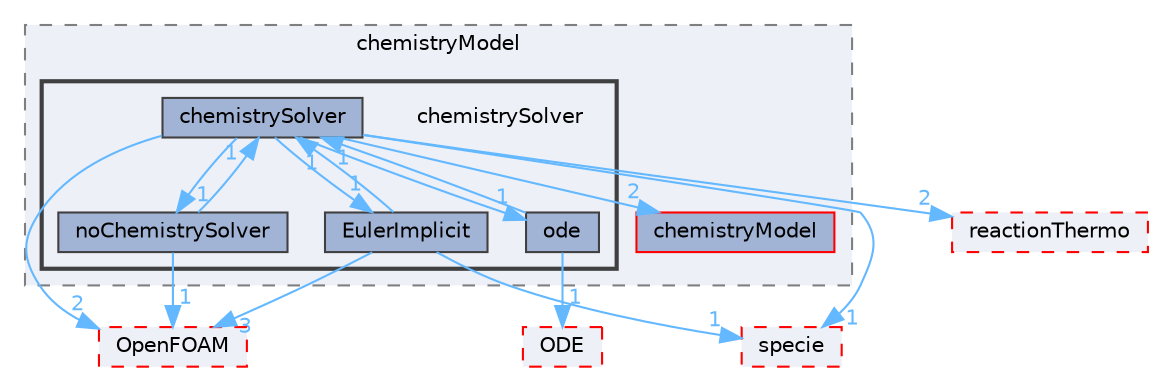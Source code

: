 digraph "src/thermophysicalModels/chemistryModel/chemistrySolver"
{
 // LATEX_PDF_SIZE
  bgcolor="transparent";
  edge [fontname=Helvetica,fontsize=10,labelfontname=Helvetica,labelfontsize=10];
  node [fontname=Helvetica,fontsize=10,shape=box,height=0.2,width=0.4];
  compound=true
  subgraph clusterdir_1d2615a04667ebfe9c88383cd1b75f4e {
    graph [ bgcolor="#edf0f7", pencolor="grey50", label="chemistryModel", fontname=Helvetica,fontsize=10 style="filled,dashed", URL="dir_1d2615a04667ebfe9c88383cd1b75f4e.html",tooltip=""]
  dir_c571401ccb489c71ff21e08e929f4e25 [label="chemistryModel", fillcolor="#a2b4d6", color="red", style="filled", URL="dir_c571401ccb489c71ff21e08e929f4e25.html",tooltip=""];
  subgraph clusterdir_6bcc1e86007f484a5b22bf400ecd810f {
    graph [ bgcolor="#edf0f7", pencolor="grey25", label="", fontname=Helvetica,fontsize=10 style="filled,bold", URL="dir_6bcc1e86007f484a5b22bf400ecd810f.html",tooltip=""]
    dir_6bcc1e86007f484a5b22bf400ecd810f [shape=plaintext, label="chemistrySolver"];
  dir_b6062828977f0670e70ecb4568245308 [label="chemistrySolver", fillcolor="#a2b4d6", color="grey25", style="filled", URL="dir_b6062828977f0670e70ecb4568245308.html",tooltip=""];
  dir_531cd5b0a38f00a7139c22fe0972072f [label="EulerImplicit", fillcolor="#a2b4d6", color="grey25", style="filled", URL="dir_531cd5b0a38f00a7139c22fe0972072f.html",tooltip=""];
  dir_59275a36d5557d48973d087e211fa222 [label="noChemistrySolver", fillcolor="#a2b4d6", color="grey25", style="filled", URL="dir_59275a36d5557d48973d087e211fa222.html",tooltip=""];
  dir_0c84beea5d7d3600bce4f850f077082a [label="ode", fillcolor="#a2b4d6", color="grey25", style="filled", URL="dir_0c84beea5d7d3600bce4f850f077082a.html",tooltip=""];
  }
  }
  dir_c5473ff19b20e6ec4dfe5c310b3778a8 [label="OpenFOAM", fillcolor="#edf0f7", color="red", style="filled,dashed", URL="dir_c5473ff19b20e6ec4dfe5c310b3778a8.html",tooltip=""];
  dir_5c4bf53b114f4c9237cd4ef0431fc9bd [label="specie", fillcolor="#edf0f7", color="red", style="filled,dashed", URL="dir_5c4bf53b114f4c9237cd4ef0431fc9bd.html",tooltip=""];
  dir_87c7a4a86ffb283740ec390ea55551cb [label="reactionThermo", fillcolor="#edf0f7", color="red", style="filled,dashed", URL="dir_87c7a4a86ffb283740ec390ea55551cb.html",tooltip=""];
  dir_e47b7a1cb0d621da2e060462b00c1c76 [label="ODE", fillcolor="#edf0f7", color="red", style="filled,dashed", URL="dir_e47b7a1cb0d621da2e060462b00c1c76.html",tooltip=""];
  dir_b6062828977f0670e70ecb4568245308->dir_0c84beea5d7d3600bce4f850f077082a [headlabel="1", labeldistance=1.5 headhref="dir_000475_002679.html" href="dir_000475_002679.html" color="steelblue1" fontcolor="steelblue1"];
  dir_b6062828977f0670e70ecb4568245308->dir_531cd5b0a38f00a7139c22fe0972072f [headlabel="1", labeldistance=1.5 headhref="dir_000475_001192.html" href="dir_000475_001192.html" color="steelblue1" fontcolor="steelblue1"];
  dir_b6062828977f0670e70ecb4568245308->dir_59275a36d5557d48973d087e211fa222 [headlabel="1", labeldistance=1.5 headhref="dir_000475_002538.html" href="dir_000475_002538.html" color="steelblue1" fontcolor="steelblue1"];
  dir_b6062828977f0670e70ecb4568245308->dir_5c4bf53b114f4c9237cd4ef0431fc9bd [headlabel="1", labeldistance=1.5 headhref="dir_000475_003683.html" href="dir_000475_003683.html" color="steelblue1" fontcolor="steelblue1"];
  dir_b6062828977f0670e70ecb4568245308->dir_87c7a4a86ffb283740ec390ea55551cb [headlabel="2", labeldistance=1.5 headhref="dir_000475_003245.html" href="dir_000475_003245.html" color="steelblue1" fontcolor="steelblue1"];
  dir_b6062828977f0670e70ecb4568245308->dir_c5473ff19b20e6ec4dfe5c310b3778a8 [headlabel="2", labeldistance=1.5 headhref="dir_000475_002695.html" href="dir_000475_002695.html" color="steelblue1" fontcolor="steelblue1"];
  dir_b6062828977f0670e70ecb4568245308->dir_c571401ccb489c71ff21e08e929f4e25 [headlabel="2", labeldistance=1.5 headhref="dir_000475_000470.html" href="dir_000475_000470.html" color="steelblue1" fontcolor="steelblue1"];
  dir_531cd5b0a38f00a7139c22fe0972072f->dir_5c4bf53b114f4c9237cd4ef0431fc9bd [headlabel="1", labeldistance=1.5 headhref="dir_001192_003683.html" href="dir_001192_003683.html" color="steelblue1" fontcolor="steelblue1"];
  dir_531cd5b0a38f00a7139c22fe0972072f->dir_b6062828977f0670e70ecb4568245308 [headlabel="1", labeldistance=1.5 headhref="dir_001192_000475.html" href="dir_001192_000475.html" color="steelblue1" fontcolor="steelblue1"];
  dir_531cd5b0a38f00a7139c22fe0972072f->dir_c5473ff19b20e6ec4dfe5c310b3778a8 [headlabel="3", labeldistance=1.5 headhref="dir_001192_002695.html" href="dir_001192_002695.html" color="steelblue1" fontcolor="steelblue1"];
  dir_59275a36d5557d48973d087e211fa222->dir_b6062828977f0670e70ecb4568245308 [headlabel="1", labeldistance=1.5 headhref="dir_002538_000475.html" href="dir_002538_000475.html" color="steelblue1" fontcolor="steelblue1"];
  dir_59275a36d5557d48973d087e211fa222->dir_c5473ff19b20e6ec4dfe5c310b3778a8 [headlabel="1", labeldistance=1.5 headhref="dir_002538_002695.html" href="dir_002538_002695.html" color="steelblue1" fontcolor="steelblue1"];
  dir_0c84beea5d7d3600bce4f850f077082a->dir_b6062828977f0670e70ecb4568245308 [headlabel="1", labeldistance=1.5 headhref="dir_002679_000475.html" href="dir_002679_000475.html" color="steelblue1" fontcolor="steelblue1"];
  dir_0c84beea5d7d3600bce4f850f077082a->dir_e47b7a1cb0d621da2e060462b00c1c76 [headlabel="1", labeldistance=1.5 headhref="dir_002679_002678.html" href="dir_002679_002678.html" color="steelblue1" fontcolor="steelblue1"];
}
